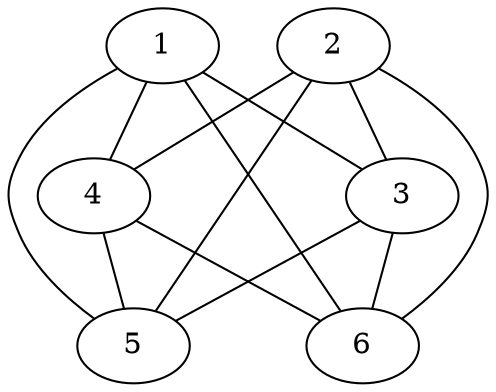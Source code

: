 # octahedral graph
graph "octahedron" {
  1 -- {3 6 5 4};
  2 -- {3 4 5 6};
  3 -- {5 6};
  4 -- {5 6};
}